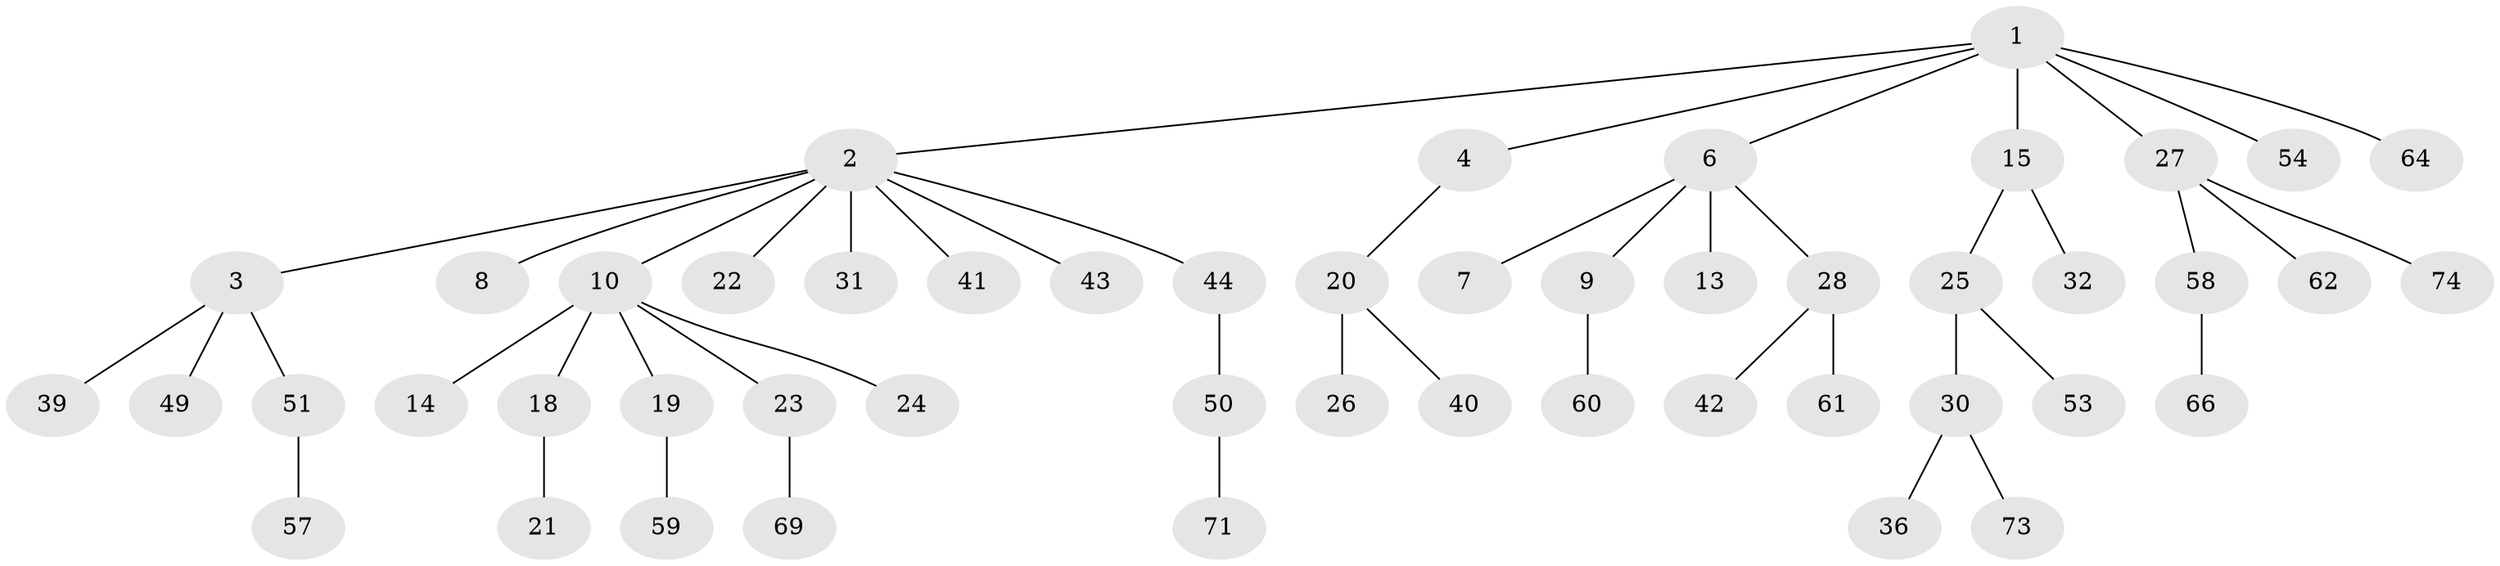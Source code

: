 // original degree distribution, {5: 0.04, 6: 0.04, 2: 0.25333333333333335, 1: 0.52, 3: 0.08, 4: 0.06666666666666667}
// Generated by graph-tools (version 1.1) at 2025/11/02/27/25 16:11:27]
// undirected, 50 vertices, 49 edges
graph export_dot {
graph [start="1"]
  node [color=gray90,style=filled];
  1 [super="+12"];
  2 [super="+5"];
  3 [super="+16"];
  4 [super="+17"];
  6 [super="+75"];
  7;
  8;
  9 [super="+63"];
  10 [super="+11"];
  13 [super="+48"];
  14 [super="+55"];
  15 [super="+70"];
  18 [super="+45"];
  19;
  20 [super="+29"];
  21 [super="+37"];
  22;
  23 [super="+33"];
  24;
  25 [super="+56"];
  26;
  27 [super="+35"];
  28 [super="+34"];
  30 [super="+47"];
  31 [super="+38"];
  32 [super="+72"];
  36;
  39;
  40;
  41;
  42;
  43 [super="+46"];
  44;
  49;
  50 [super="+52"];
  51;
  53;
  54;
  57 [super="+67"];
  58 [super="+68"];
  59;
  60;
  61 [super="+65"];
  62;
  64;
  66;
  69;
  71;
  73;
  74;
  1 -- 2;
  1 -- 4;
  1 -- 6;
  1 -- 54;
  1 -- 64;
  1 -- 27;
  1 -- 15;
  2 -- 3;
  2 -- 8;
  2 -- 43;
  2 -- 44;
  2 -- 22;
  2 -- 41;
  2 -- 10;
  2 -- 31;
  3 -- 39;
  3 -- 49;
  3 -- 51;
  4 -- 20;
  6 -- 7;
  6 -- 9;
  6 -- 13;
  6 -- 28;
  9 -- 60;
  10 -- 18;
  10 -- 19;
  10 -- 23;
  10 -- 24;
  10 -- 14;
  15 -- 25;
  15 -- 32;
  18 -- 21;
  19 -- 59;
  20 -- 26;
  20 -- 40;
  23 -- 69;
  25 -- 30;
  25 -- 53;
  27 -- 62;
  27 -- 74;
  27 -- 58;
  28 -- 61;
  28 -- 42;
  30 -- 36;
  30 -- 73;
  44 -- 50;
  50 -- 71;
  51 -- 57;
  58 -- 66;
}
